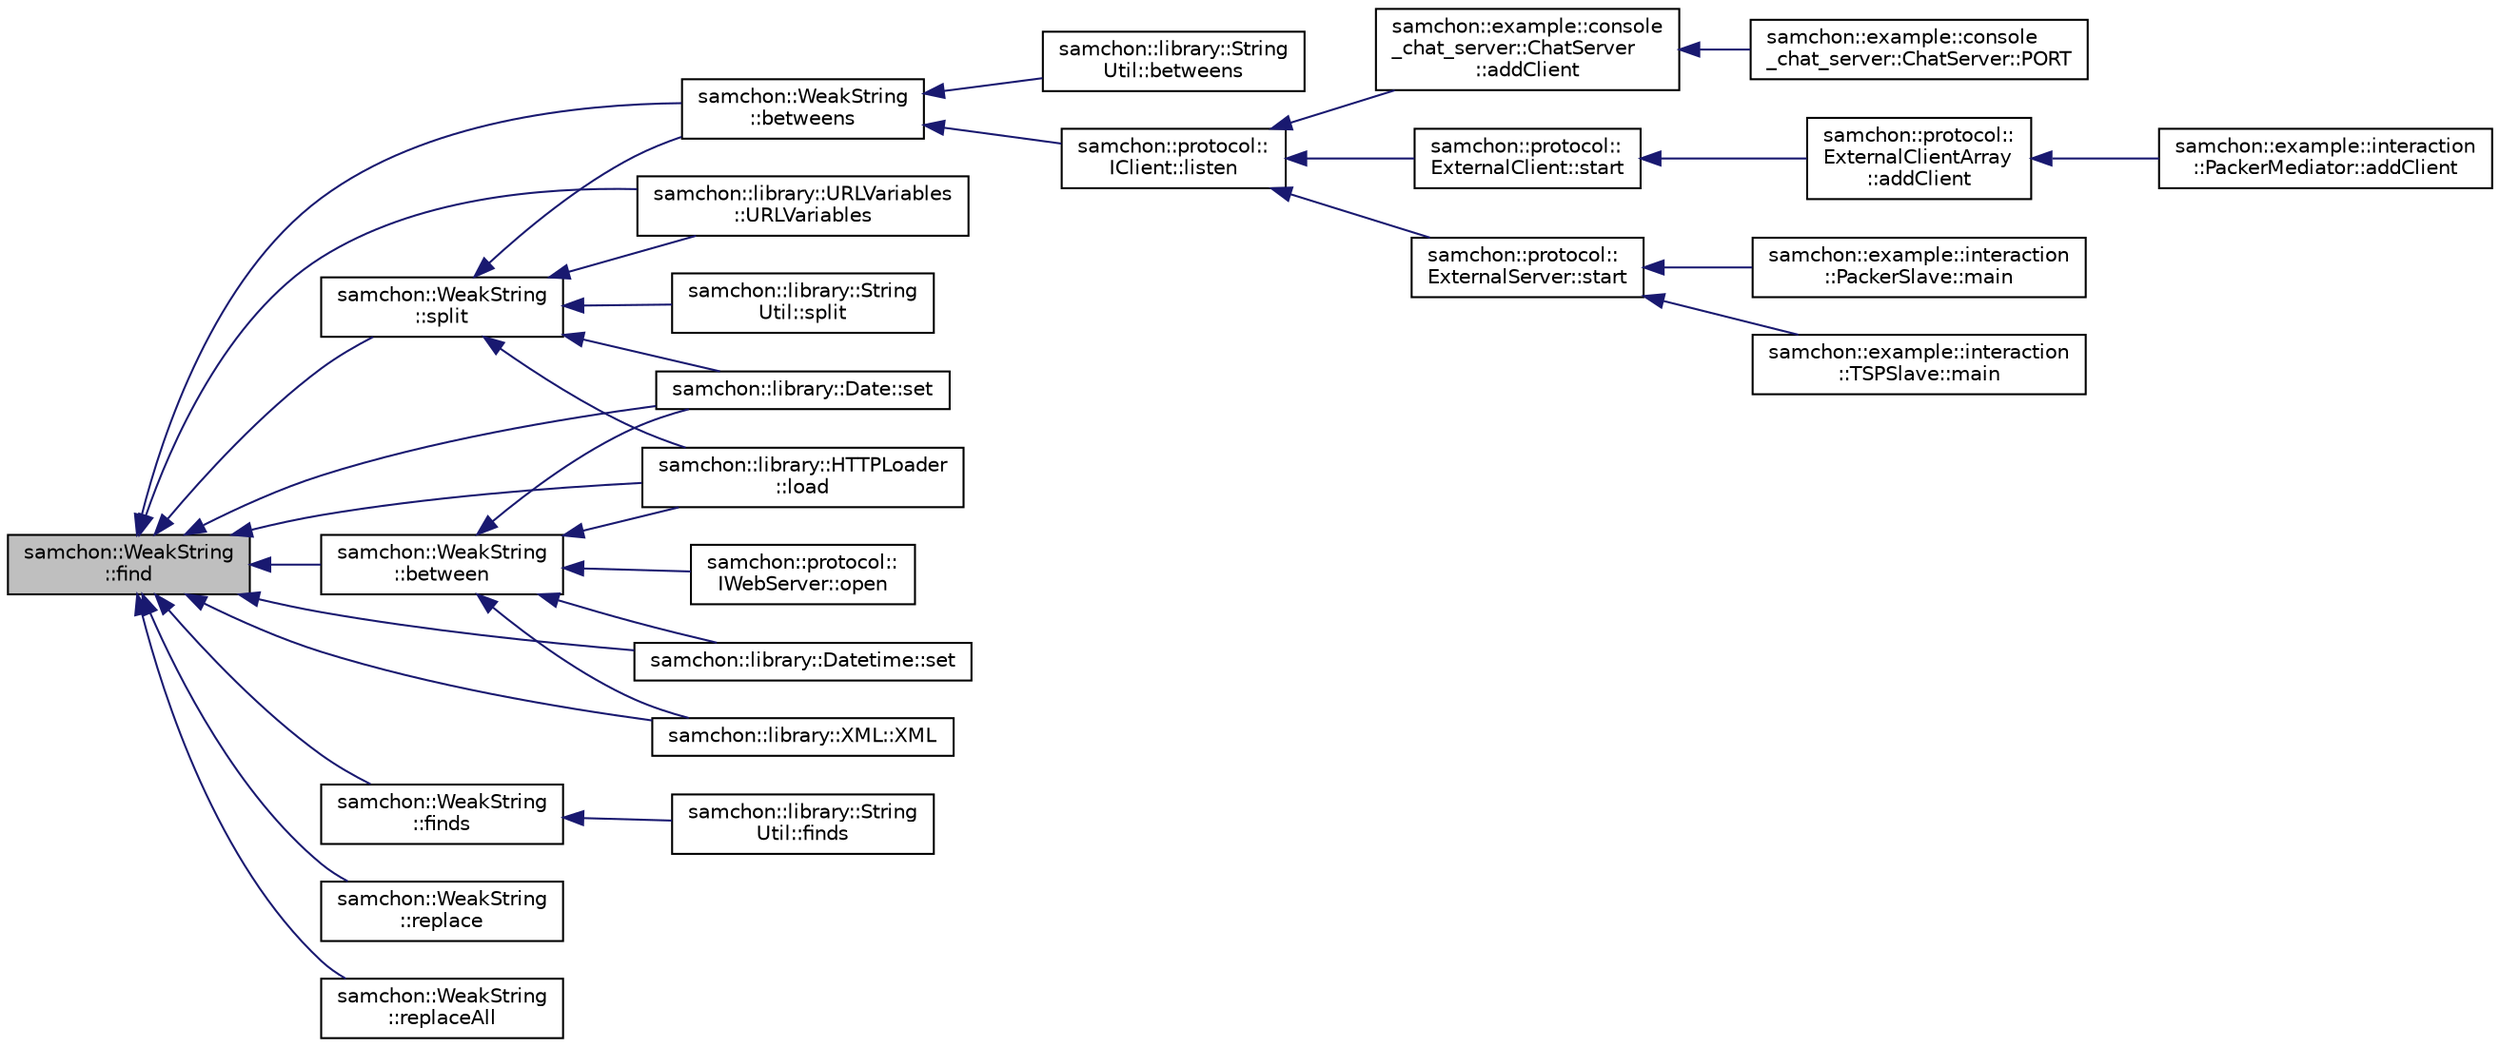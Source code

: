 digraph "samchon::WeakString::find"
{
  edge [fontname="Helvetica",fontsize="10",labelfontname="Helvetica",labelfontsize="10"];
  node [fontname="Helvetica",fontsize="10",shape=record];
  rankdir="LR";
  Node1 [label="samchon::WeakString\l::find",height=0.2,width=0.4,color="black", fillcolor="grey75", style="filled", fontcolor="black"];
  Node1 -> Node2 [dir="back",color="midnightblue",fontsize="10",style="solid",fontname="Helvetica"];
  Node2 [label="samchon::WeakString\l::between",height=0.2,width=0.4,color="black", fillcolor="white", style="filled",URL="$d8/de4/classsamchon_1_1WeakString.html#ac365a855dd6b53f4a35c9b66d2d1c0ca",tooltip="Generates a substring. "];
  Node2 -> Node3 [dir="back",color="midnightblue",fontsize="10",style="solid",fontname="Helvetica"];
  Node3 [label="samchon::library::Date::set",height=0.2,width=0.4,color="black", fillcolor="white", style="filled",URL="$da/d6b/classsamchon_1_1library_1_1Date.html#aa3fd23b32a1588ee0df92028dfa7a067",tooltip="Setter by weak_string. "];
  Node2 -> Node4 [dir="back",color="midnightblue",fontsize="10",style="solid",fontname="Helvetica"];
  Node4 [label="samchon::library::Datetime::set",height=0.2,width=0.4,color="black", fillcolor="white", style="filled",URL="$dd/de3/classsamchon_1_1library_1_1Datetime.html#ad04cea1a6dc17367be280f86416f57e4",tooltip="deque by weak_string "];
  Node2 -> Node5 [dir="back",color="midnightblue",fontsize="10",style="solid",fontname="Helvetica"];
  Node5 [label="samchon::library::HTTPLoader\l::load",height=0.2,width=0.4,color="black", fillcolor="white", style="filled",URL="$d7/d67/classsamchon_1_1library_1_1HTTPLoader.html#a64939fa137cf75e154faf59d164bd2bb",tooltip="Load data from target url. "];
  Node2 -> Node6 [dir="back",color="midnightblue",fontsize="10",style="solid",fontname="Helvetica"];
  Node6 [label="samchon::library::XML::XML",height=0.2,width=0.4,color="black", fillcolor="white", style="filled",URL="$d5/d37/classsamchon_1_1library_1_1XML.html#a01742b5c3acf6fa8bee9c392317c6e89",tooltip="Constructor by string. "];
  Node2 -> Node7 [dir="back",color="midnightblue",fontsize="10",style="solid",fontname="Helvetica"];
  Node7 [label="samchon::protocol::\lIWebServer::open",height=0.2,width=0.4,color="black", fillcolor="white", style="filled",URL="$d5/d23/classsamchon_1_1protocol_1_1IWebServer.html#aafea25649b99b957edce59d5017d7a8b",tooltip="Open the web-socket server. "];
  Node1 -> Node8 [dir="back",color="midnightblue",fontsize="10",style="solid",fontname="Helvetica"];
  Node8 [label="samchon::WeakString\l::betweens",height=0.2,width=0.4,color="black", fillcolor="white", style="filled",URL="$d8/de4/classsamchon_1_1WeakString.html#a2db7fada61c0ffa5d5a31499a40c772c",tooltip="Generates substrings. "];
  Node8 -> Node9 [dir="back",color="midnightblue",fontsize="10",style="solid",fontname="Helvetica"];
  Node9 [label="samchon::library::String\lUtil::betweens",height=0.2,width=0.4,color="black", fillcolor="white", style="filled",URL="$d2/d53/classsamchon_1_1library_1_1StringUtil.html#a0d52ded08d36670635430f6a7a63b98f",tooltip="Generates substrings. "];
  Node8 -> Node10 [dir="back",color="midnightblue",fontsize="10",style="solid",fontname="Helvetica"];
  Node10 [label="samchon::protocol::\lIClient::listen",height=0.2,width=0.4,color="black", fillcolor="white", style="filled",URL="$d3/dc8/classsamchon_1_1protocol_1_1IClient.html#a2c36bef1ddcc101dd1e1364ab22f4ee3",tooltip="Listens message from a related system. "];
  Node10 -> Node11 [dir="back",color="midnightblue",fontsize="10",style="solid",fontname="Helvetica"];
  Node11 [label="samchon::example::console\l_chat_server::ChatServer\l::addClient",height=0.2,width=0.4,color="black", fillcolor="white", style="filled",URL="$dd/dc0/classsamchon_1_1example_1_1console__chat__server_1_1ChatServer.html#a49466c3a851dd65633a0915feee864c1",tooltip="Add a client. "];
  Node11 -> Node12 [dir="back",color="midnightblue",fontsize="10",style="solid",fontname="Helvetica"];
  Node12 [label="samchon::example::console\l_chat_server::ChatServer::PORT",height=0.2,width=0.4,color="black", fillcolor="white", style="filled",URL="$dd/dc0/classsamchon_1_1example_1_1console__chat__server_1_1ChatServer.html#aaeb3148b26566bb3c133f3c4c174de5d",tooltip="Port number: #33749. "];
  Node10 -> Node13 [dir="back",color="midnightblue",fontsize="10",style="solid",fontname="Helvetica"];
  Node13 [label="samchon::protocol::\lExternalClient::start",height=0.2,width=0.4,color="black", fillcolor="white", style="filled",URL="$dc/dfd/classsamchon_1_1protocol_1_1ExternalClient.html#ae4702e7417181280814e8b6b14add2ea",tooltip="Start interaction. "];
  Node13 -> Node14 [dir="back",color="midnightblue",fontsize="10",style="solid",fontname="Helvetica"];
  Node14 [label="samchon::protocol::\lExternalClientArray\l::addClient",height=0.2,width=0.4,color="black", fillcolor="white", style="filled",URL="$d8/d47/classsamchon_1_1protocol_1_1ExternalClientArray.html#ad3ec6083977d0c552fe8287f9d68f909",tooltip="Handling connection of a physical client. "];
  Node14 -> Node15 [dir="back",color="midnightblue",fontsize="10",style="solid",fontname="Helvetica"];
  Node15 [label="samchon::example::interaction\l::PackerMediator::addClient",height=0.2,width=0.4,color="black", fillcolor="white", style="filled",URL="$d7/d0a/classsamchon_1_1example_1_1interaction_1_1PackerMediator.html#a8d04d11f6948cf00d968549ab6279ff3",tooltip="Handling connection of a physical client. "];
  Node10 -> Node16 [dir="back",color="midnightblue",fontsize="10",style="solid",fontname="Helvetica"];
  Node16 [label="samchon::protocol::\lExternalServer::start",height=0.2,width=0.4,color="black", fillcolor="white", style="filled",URL="$df/d4a/classsamchon_1_1protocol_1_1ExternalServer.html#ae66e632f38f210dcbf41616d10c7c3f5",tooltip="Start interaction. "];
  Node16 -> Node17 [dir="back",color="midnightblue",fontsize="10",style="solid",fontname="Helvetica"];
  Node17 [label="samchon::example::interaction\l::PackerSlave::main",height=0.2,width=0.4,color="black", fillcolor="white", style="filled",URL="$d3/d29/classsamchon_1_1example_1_1interaction_1_1PackerSlave.html#a6e988e1b8aabb03b2d47813871efd386",tooltip="Main function. "];
  Node16 -> Node18 [dir="back",color="midnightblue",fontsize="10",style="solid",fontname="Helvetica"];
  Node18 [label="samchon::example::interaction\l::TSPSlave::main",height=0.2,width=0.4,color="black", fillcolor="white", style="filled",URL="$df/dac/classsamchon_1_1example_1_1interaction_1_1TSPSlave.html#a21e03899aaa40763605cb47a7037f37d",tooltip="Main function. "];
  Node1 -> Node19 [dir="back",color="midnightblue",fontsize="10",style="solid",fontname="Helvetica"];
  Node19 [label="samchon::WeakString\l::finds",height=0.2,width=0.4,color="black", fillcolor="white", style="filled",URL="$d8/de4/classsamchon_1_1WeakString.html#a8619108fef8b30916feff788bb51f4ae",tooltip="Finds first occurence in string. "];
  Node19 -> Node20 [dir="back",color="midnightblue",fontsize="10",style="solid",fontname="Helvetica"];
  Node20 [label="samchon::library::String\lUtil::finds",height=0.2,width=0.4,color="black", fillcolor="white", style="filled",URL="$d2/d53/classsamchon_1_1library_1_1StringUtil.html#abd2f540b44c879f17617e0d9a2a200d3",tooltip="Finds first occurence in string. "];
  Node1 -> Node5 [dir="back",color="midnightblue",fontsize="10",style="solid",fontname="Helvetica"];
  Node1 -> Node21 [dir="back",color="midnightblue",fontsize="10",style="solid",fontname="Helvetica"];
  Node21 [label="samchon::WeakString\l::replace",height=0.2,width=0.4,color="black", fillcolor="white", style="filled",URL="$d8/de4/classsamchon_1_1WeakString.html#a8e5d8e73c8df92320cbfea8b1c414a7f",tooltip="Replace portion of string once. "];
  Node1 -> Node22 [dir="back",color="midnightblue",fontsize="10",style="solid",fontname="Helvetica"];
  Node22 [label="samchon::WeakString\l::replaceAll",height=0.2,width=0.4,color="black", fillcolor="white", style="filled",URL="$d8/de4/classsamchon_1_1WeakString.html#a046566122e7a09ee89f87c3902a5173e",tooltip="Returns a string specified words are replaced. "];
  Node1 -> Node4 [dir="back",color="midnightblue",fontsize="10",style="solid",fontname="Helvetica"];
  Node1 -> Node3 [dir="back",color="midnightblue",fontsize="10",style="solid",fontname="Helvetica"];
  Node1 -> Node23 [dir="back",color="midnightblue",fontsize="10",style="solid",fontname="Helvetica"];
  Node23 [label="samchon::WeakString\l::split",height=0.2,width=0.4,color="black", fillcolor="white", style="filled",URL="$d8/de4/classsamchon_1_1WeakString.html#a6bd289c535d4ef1761a72a53d87f43ba",tooltip="Generates substrings. "];
  Node23 -> Node3 [dir="back",color="midnightblue",fontsize="10",style="solid",fontname="Helvetica"];
  Node23 -> Node5 [dir="back",color="midnightblue",fontsize="10",style="solid",fontname="Helvetica"];
  Node23 -> Node24 [dir="back",color="midnightblue",fontsize="10",style="solid",fontname="Helvetica"];
  Node24 [label="samchon::library::String\lUtil::split",height=0.2,width=0.4,color="black", fillcolor="white", style="filled",URL="$d2/d53/classsamchon_1_1library_1_1StringUtil.html#a262b3c744b664b4353961e50a82db9ee",tooltip="Generates substrings. "];
  Node23 -> Node25 [dir="back",color="midnightblue",fontsize="10",style="solid",fontname="Helvetica"];
  Node25 [label="samchon::library::URLVariables\l::URLVariables",height=0.2,width=0.4,color="black", fillcolor="white", style="filled",URL="$dc/d30/classsamchon_1_1library_1_1URLVariables.html#a63adaa16363a7a7be2ce9fc7504fcb56",tooltip="Constructor by a string representing encoded properties. "];
  Node23 -> Node8 [dir="back",color="midnightblue",fontsize="10",style="solid",fontname="Helvetica"];
  Node1 -> Node25 [dir="back",color="midnightblue",fontsize="10",style="solid",fontname="Helvetica"];
  Node1 -> Node6 [dir="back",color="midnightblue",fontsize="10",style="solid",fontname="Helvetica"];
}
